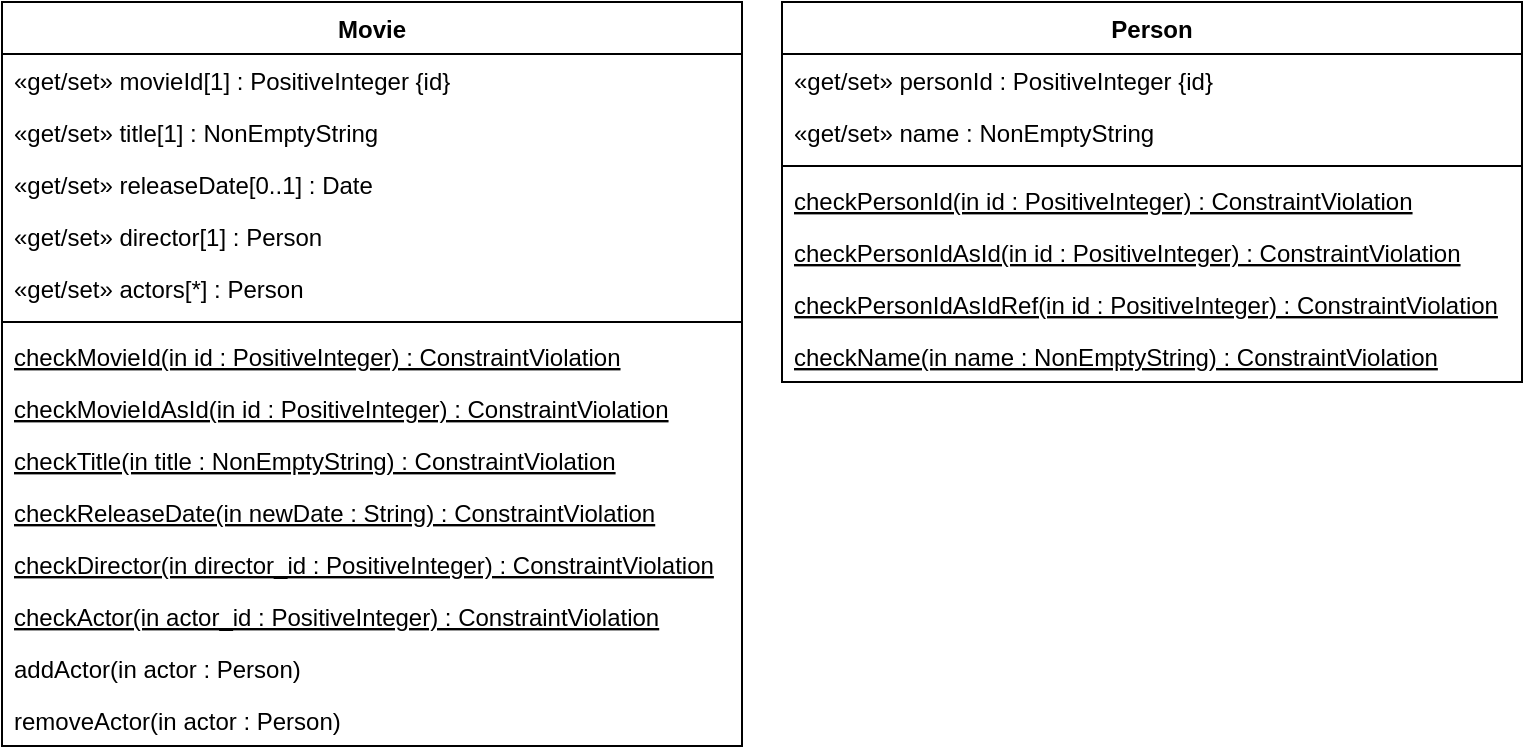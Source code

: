 <mxfile version="21.2.9" type="device">
  <diagram name="Seite-1" id="56pWksoZ0e1JbsKAL9xR">
    <mxGraphModel dx="472" dy="697" grid="1" gridSize="10" guides="1" tooltips="1" connect="1" arrows="1" fold="1" page="1" pageScale="1" pageWidth="827" pageHeight="1169" math="0" shadow="0">
      <root>
        <mxCell id="0" />
        <mxCell id="1" parent="0" />
        <mxCell id="woLH1raHAGCr-jE1cFck-1" value="Movie&#xa;" style="swimlane;fontStyle=1;align=center;verticalAlign=top;childLayout=stackLayout;horizontal=1;startSize=26;horizontalStack=0;resizeParent=1;resizeParentMax=0;resizeLast=0;collapsible=1;marginBottom=0;" parent="1" vertex="1">
          <mxGeometry x="40" y="200" width="370" height="372" as="geometry" />
        </mxCell>
        <mxCell id="woLH1raHAGCr-jE1cFck-5" value="«get/set» movieId[1] : PositiveInteger {id}" style="text;strokeColor=none;fillColor=none;align=left;verticalAlign=top;spacingLeft=4;spacingRight=4;overflow=hidden;rotatable=0;points=[[0,0.5],[1,0.5]];portConstraint=eastwest;" parent="woLH1raHAGCr-jE1cFck-1" vertex="1">
          <mxGeometry y="26" width="370" height="26" as="geometry" />
        </mxCell>
        <mxCell id="woLH1raHAGCr-jE1cFck-6" value="«get/set» title[1] : NonEmptyString" style="text;strokeColor=none;fillColor=none;align=left;verticalAlign=top;spacingLeft=4;spacingRight=4;overflow=hidden;rotatable=0;points=[[0,0.5],[1,0.5]];portConstraint=eastwest;" parent="woLH1raHAGCr-jE1cFck-1" vertex="1">
          <mxGeometry y="52" width="370" height="26" as="geometry" />
        </mxCell>
        <mxCell id="woLH1raHAGCr-jE1cFck-8" value="«get/set» releaseDate[0..1] : Date" style="text;strokeColor=none;fillColor=none;align=left;verticalAlign=top;spacingLeft=4;spacingRight=4;overflow=hidden;rotatable=0;points=[[0,0.5],[1,0.5]];portConstraint=eastwest;" parent="woLH1raHAGCr-jE1cFck-1" vertex="1">
          <mxGeometry y="78" width="370" height="26" as="geometry" />
        </mxCell>
        <mxCell id="woLH1raHAGCr-jE1cFck-9" value="«get/set» director[1] : Person" style="text;strokeColor=none;fillColor=none;align=left;verticalAlign=top;spacingLeft=4;spacingRight=4;overflow=hidden;rotatable=0;points=[[0,0.5],[1,0.5]];portConstraint=eastwest;" parent="woLH1raHAGCr-jE1cFck-1" vertex="1">
          <mxGeometry y="104" width="370" height="26" as="geometry" />
        </mxCell>
        <mxCell id="woLH1raHAGCr-jE1cFck-7" value="«get/set» actors[*] : Person" style="text;strokeColor=none;fillColor=none;align=left;verticalAlign=top;spacingLeft=4;spacingRight=4;overflow=hidden;rotatable=0;points=[[0,0.5],[1,0.5]];portConstraint=eastwest;" parent="woLH1raHAGCr-jE1cFck-1" vertex="1">
          <mxGeometry y="130" width="370" height="26" as="geometry" />
        </mxCell>
        <mxCell id="woLH1raHAGCr-jE1cFck-3" value="" style="line;strokeWidth=1;fillColor=none;align=left;verticalAlign=middle;spacingTop=-1;spacingLeft=3;spacingRight=3;rotatable=0;labelPosition=right;points=[];portConstraint=eastwest;strokeColor=inherit;" parent="woLH1raHAGCr-jE1cFck-1" vertex="1">
          <mxGeometry y="156" width="370" height="8" as="geometry" />
        </mxCell>
        <mxCell id="woLH1raHAGCr-jE1cFck-4" value="checkMovieId(in id : PositiveInteger) : ConstraintViolation" style="text;strokeColor=none;fillColor=none;align=left;verticalAlign=top;spacingLeft=4;spacingRight=4;overflow=hidden;rotatable=0;points=[[0,0.5],[1,0.5]];portConstraint=eastwest;fontStyle=4" parent="woLH1raHAGCr-jE1cFck-1" vertex="1">
          <mxGeometry y="164" width="370" height="26" as="geometry" />
        </mxCell>
        <mxCell id="woLH1raHAGCr-jE1cFck-10" value="checkMovieIdAsId(in id : PositiveInteger) : ConstraintViolation" style="text;strokeColor=none;fillColor=none;align=left;verticalAlign=top;spacingLeft=4;spacingRight=4;overflow=hidden;rotatable=0;points=[[0,0.5],[1,0.5]];portConstraint=eastwest;fontStyle=4" parent="woLH1raHAGCr-jE1cFck-1" vertex="1">
          <mxGeometry y="190" width="370" height="26" as="geometry" />
        </mxCell>
        <mxCell id="woLH1raHAGCr-jE1cFck-11" value="checkTitle(in title : NonEmptyString) : ConstraintViolation" style="text;strokeColor=none;fillColor=none;align=left;verticalAlign=top;spacingLeft=4;spacingRight=4;overflow=hidden;rotatable=0;points=[[0,0.5],[1,0.5]];portConstraint=eastwest;fontStyle=4" parent="woLH1raHAGCr-jE1cFck-1" vertex="1">
          <mxGeometry y="216" width="370" height="26" as="geometry" />
        </mxCell>
        <mxCell id="woLH1raHAGCr-jE1cFck-13" value="checkReleaseDate(in newDate : String) : ConstraintViolation" style="text;strokeColor=none;fillColor=none;align=left;verticalAlign=top;spacingLeft=4;spacingRight=4;overflow=hidden;rotatable=0;points=[[0,0.5],[1,0.5]];portConstraint=eastwest;fontStyle=4" parent="woLH1raHAGCr-jE1cFck-1" vertex="1">
          <mxGeometry y="242" width="370" height="26" as="geometry" />
        </mxCell>
        <mxCell id="woLH1raHAGCr-jE1cFck-12" value="checkDirector(in director_id : PositiveInteger) : ConstraintViolation" style="text;strokeColor=none;fillColor=none;align=left;verticalAlign=top;spacingLeft=4;spacingRight=4;overflow=hidden;rotatable=0;points=[[0,0.5],[1,0.5]];portConstraint=eastwest;fontStyle=4" parent="woLH1raHAGCr-jE1cFck-1" vertex="1">
          <mxGeometry y="268" width="370" height="26" as="geometry" />
        </mxCell>
        <mxCell id="woLH1raHAGCr-jE1cFck-14" value="checkActor(in actor_id : PositiveInteger) : ConstraintViolation" style="text;strokeColor=none;fillColor=none;align=left;verticalAlign=top;spacingLeft=4;spacingRight=4;overflow=hidden;rotatable=0;points=[[0,0.5],[1,0.5]];portConstraint=eastwest;fontStyle=4" parent="woLH1raHAGCr-jE1cFck-1" vertex="1">
          <mxGeometry y="294" width="370" height="26" as="geometry" />
        </mxCell>
        <mxCell id="woLH1raHAGCr-jE1cFck-16" value="addActor(in actor : Person)" style="text;strokeColor=none;fillColor=none;align=left;verticalAlign=top;spacingLeft=4;spacingRight=4;overflow=hidden;rotatable=0;points=[[0,0.5],[1,0.5]];portConstraint=eastwest;" parent="woLH1raHAGCr-jE1cFck-1" vertex="1">
          <mxGeometry y="320" width="370" height="26" as="geometry" />
        </mxCell>
        <mxCell id="woLH1raHAGCr-jE1cFck-17" value="removeActor(in actor : Person)" style="text;strokeColor=none;fillColor=none;align=left;verticalAlign=top;spacingLeft=4;spacingRight=4;overflow=hidden;rotatable=0;points=[[0,0.5],[1,0.5]];portConstraint=eastwest;" parent="woLH1raHAGCr-jE1cFck-1" vertex="1">
          <mxGeometry y="346" width="370" height="26" as="geometry" />
        </mxCell>
        <mxCell id="woLH1raHAGCr-jE1cFck-25" value="Person" style="swimlane;fontStyle=1;align=center;verticalAlign=top;childLayout=stackLayout;horizontal=1;startSize=26;horizontalStack=0;resizeParent=1;resizeParentMax=0;resizeLast=0;collapsible=1;marginBottom=0;" parent="1" vertex="1">
          <mxGeometry x="430" y="200" width="370" height="190" as="geometry" />
        </mxCell>
        <mxCell id="woLH1raHAGCr-jE1cFck-19" value="«get/set» personId : PositiveInteger {id}" style="text;strokeColor=none;fillColor=none;align=left;verticalAlign=top;spacingLeft=4;spacingRight=4;overflow=hidden;rotatable=0;points=[[0,0.5],[1,0.5]];portConstraint=eastwest;" parent="woLH1raHAGCr-jE1cFck-25" vertex="1">
          <mxGeometry y="26" width="370" height="26" as="geometry" />
        </mxCell>
        <mxCell id="woLH1raHAGCr-jE1cFck-20" value="«get/set» name : NonEmptyString" style="text;strokeColor=none;fillColor=none;align=left;verticalAlign=top;spacingLeft=4;spacingRight=4;overflow=hidden;rotatable=0;points=[[0,0.5],[1,0.5]];portConstraint=eastwest;" parent="woLH1raHAGCr-jE1cFck-25" vertex="1">
          <mxGeometry y="52" width="370" height="26" as="geometry" />
        </mxCell>
        <mxCell id="woLH1raHAGCr-jE1cFck-27" value="" style="line;strokeWidth=1;fillColor=none;align=left;verticalAlign=middle;spacingTop=-1;spacingLeft=3;spacingRight=3;rotatable=0;labelPosition=right;points=[];portConstraint=eastwest;strokeColor=inherit;" parent="woLH1raHAGCr-jE1cFck-25" vertex="1">
          <mxGeometry y="78" width="370" height="8" as="geometry" />
        </mxCell>
        <mxCell id="woLH1raHAGCr-jE1cFck-29" value="checkPersonId(in id : PositiveInteger) : ConstraintViolation" style="text;strokeColor=none;fillColor=none;align=left;verticalAlign=top;spacingLeft=4;spacingRight=4;overflow=hidden;rotatable=0;points=[[0,0.5],[1,0.5]];portConstraint=eastwest;fontStyle=4" parent="woLH1raHAGCr-jE1cFck-25" vertex="1">
          <mxGeometry y="86" width="370" height="26" as="geometry" />
        </mxCell>
        <mxCell id="woLH1raHAGCr-jE1cFck-31" value="checkPersonIdAsId(in id : PositiveInteger) : ConstraintViolation" style="text;strokeColor=none;fillColor=none;align=left;verticalAlign=top;spacingLeft=4;spacingRight=4;overflow=hidden;rotatable=0;points=[[0,0.5],[1,0.5]];portConstraint=eastwest;fontStyle=4" parent="woLH1raHAGCr-jE1cFck-25" vertex="1">
          <mxGeometry y="112" width="370" height="26" as="geometry" />
        </mxCell>
        <mxCell id="woLH1raHAGCr-jE1cFck-30" value="checkPersonIdAsIdRef(in id : PositiveInteger) : ConstraintViolation" style="text;strokeColor=none;fillColor=none;align=left;verticalAlign=top;spacingLeft=4;spacingRight=4;overflow=hidden;rotatable=0;points=[[0,0.5],[1,0.5]];portConstraint=eastwest;fontStyle=4" parent="woLH1raHAGCr-jE1cFck-25" vertex="1">
          <mxGeometry y="138" width="370" height="26" as="geometry" />
        </mxCell>
        <mxCell id="woLH1raHAGCr-jE1cFck-32" value="checkName(in name : NonEmptyString) : ConstraintViolation" style="text;strokeColor=none;fillColor=none;align=left;verticalAlign=top;spacingLeft=4;spacingRight=4;overflow=hidden;rotatable=0;points=[[0,0.5],[1,0.5]];portConstraint=eastwest;fontStyle=4" parent="woLH1raHAGCr-jE1cFck-25" vertex="1">
          <mxGeometry y="164" width="370" height="26" as="geometry" />
        </mxCell>
      </root>
    </mxGraphModel>
  </diagram>
</mxfile>
